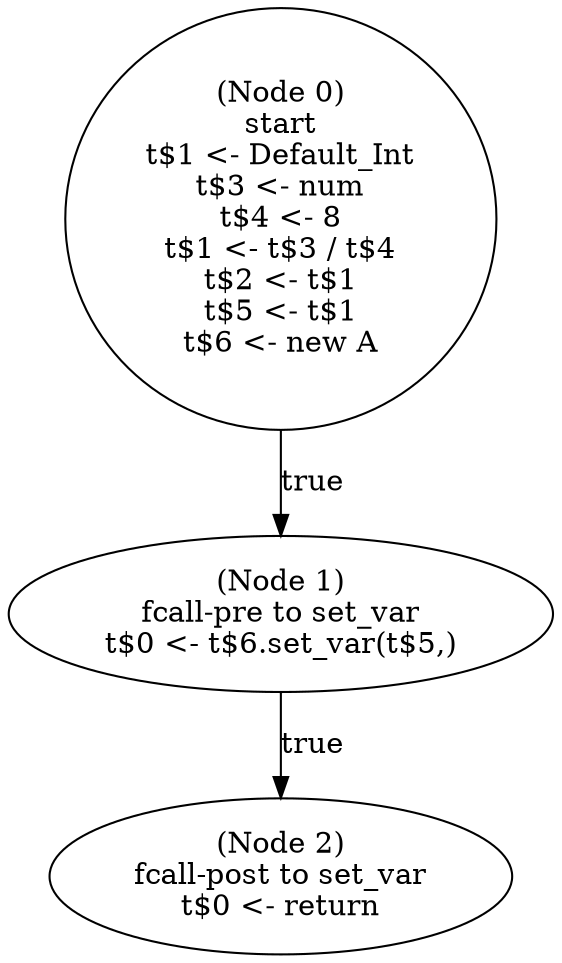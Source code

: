 digraph method6_pre {
  n0 [label="(Node 0)\nstart\nt$1 <- Default_Int\nt$3 <- num\nt$4 <- 8\nt$1 <- t$3 / t$4\nt$2 <- t$1\nt$5 <- t$1\nt$6 <- new A\n"];
 n0 -> n1 [label="true"];
  n1 [label="(Node 1)\nfcall-pre to set_var\nt$0 <- t$6.set_var(t$5,)\n"];
 n1 -> n2 [label="true"];
  n2 [label="(Node 2)\nfcall-post to set_var\nt$0 <- return\n"];
}
